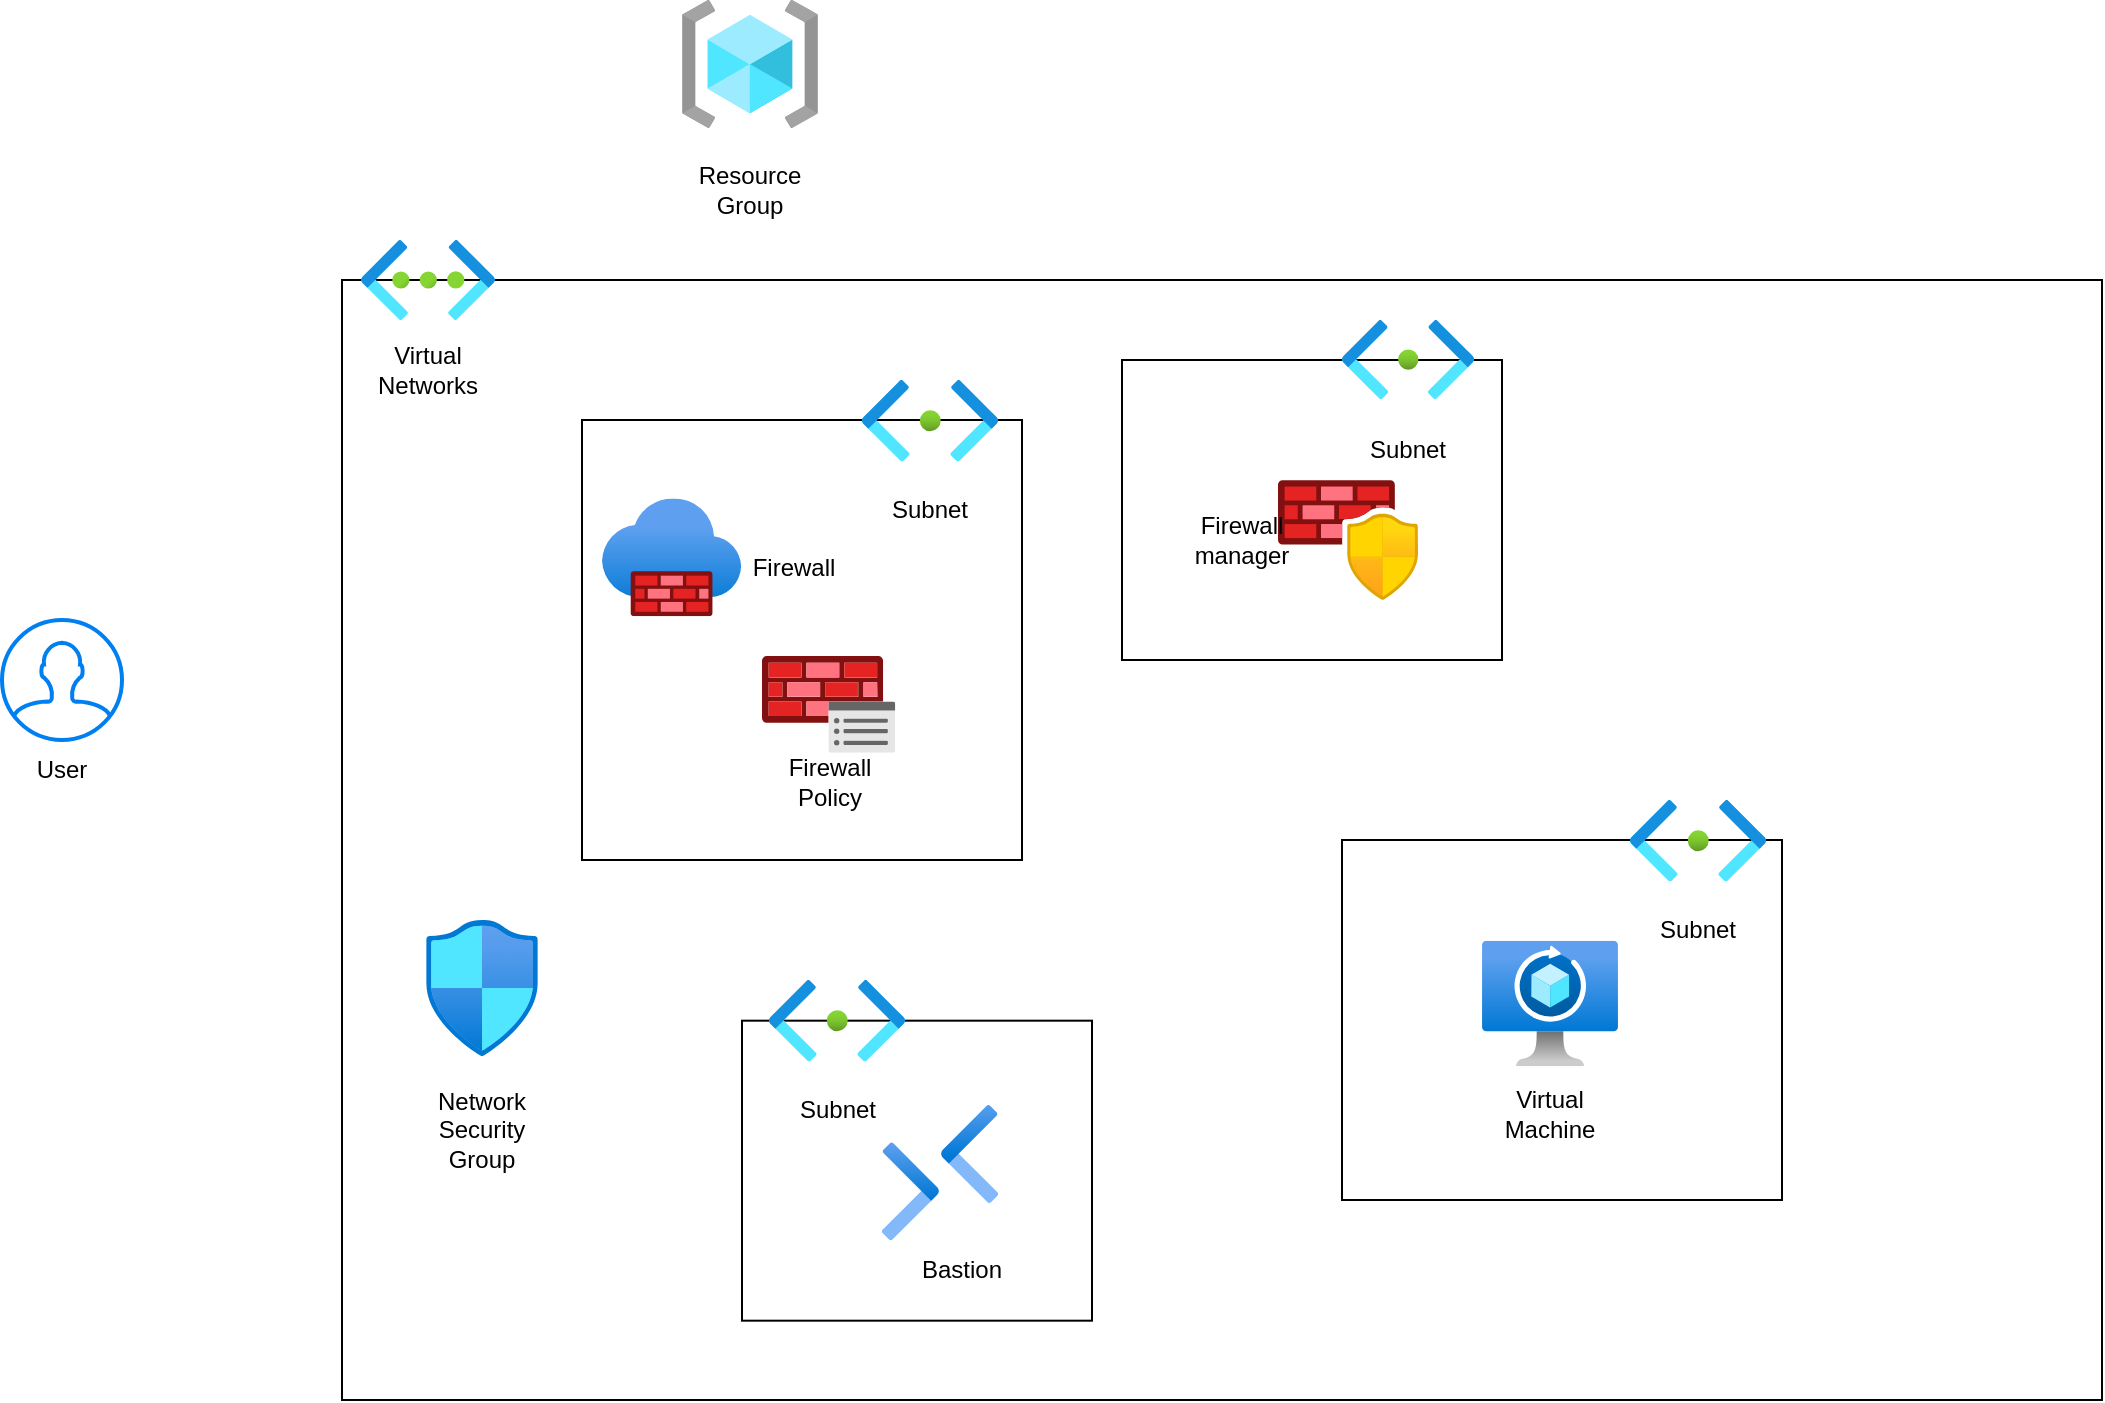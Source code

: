 <mxfile version="23.1.5" type="github">
  <diagram name="Page-1" id="rbhh-LLPLzyjg0o7bcGs">
    <mxGraphModel dx="2918" dy="1928" grid="1" gridSize="10" guides="1" tooltips="1" connect="1" arrows="1" fold="1" page="1" pageScale="1" pageWidth="850" pageHeight="1100" math="0" shadow="0">
      <root>
        <mxCell id="0" />
        <mxCell id="1" parent="0" />
        <mxCell id="xnxbj8NPCQGm7oIH2xkB-26" value="" style="group" vertex="1" connectable="0" parent="1">
          <mxGeometry x="210" y="-160" width="68" height="110" as="geometry" />
        </mxCell>
        <mxCell id="xnxbj8NPCQGm7oIH2xkB-9" value="" style="image;aspect=fixed;html=1;points=[];align=center;fontSize=12;image=img/lib/azure2/general/Resource_Groups.svg;" vertex="1" parent="xnxbj8NPCQGm7oIH2xkB-26">
          <mxGeometry width="68" height="64" as="geometry" />
        </mxCell>
        <mxCell id="xnxbj8NPCQGm7oIH2xkB-25" value="Resource Group" style="text;strokeColor=none;align=center;fillColor=none;html=1;verticalAlign=middle;whiteSpace=wrap;rounded=0;" vertex="1" parent="xnxbj8NPCQGm7oIH2xkB-26">
          <mxGeometry x="4" y="80" width="60" height="30" as="geometry" />
        </mxCell>
        <mxCell id="xnxbj8NPCQGm7oIH2xkB-27" value="" style="group" vertex="1" connectable="0" parent="1">
          <mxGeometry x="-130" y="150" width="60" height="90" as="geometry" />
        </mxCell>
        <mxCell id="xnxbj8NPCQGm7oIH2xkB-10" value="" style="html=1;verticalLabelPosition=bottom;align=center;labelBackgroundColor=#ffffff;verticalAlign=top;strokeWidth=2;strokeColor=#0080F0;shadow=0;dashed=0;shape=mxgraph.ios7.icons.user;container=0;" vertex="1" parent="xnxbj8NPCQGm7oIH2xkB-27">
          <mxGeometry width="60" height="60" as="geometry" />
        </mxCell>
        <mxCell id="xnxbj8NPCQGm7oIH2xkB-22" value="User" style="text;strokeColor=none;align=center;fillColor=none;html=1;verticalAlign=middle;whiteSpace=wrap;rounded=0;" vertex="1" parent="xnxbj8NPCQGm7oIH2xkB-27">
          <mxGeometry y="60" width="60" height="30" as="geometry" />
        </mxCell>
        <mxCell id="xnxbj8NPCQGm7oIH2xkB-72" value="" style="group" vertex="1" connectable="0" parent="1">
          <mxGeometry x="40" y="-40.0" width="880" height="580" as="geometry" />
        </mxCell>
        <mxCell id="xnxbj8NPCQGm7oIH2xkB-36" value="" style="rounded=0;whiteSpace=wrap;html=1;" vertex="1" parent="xnxbj8NPCQGm7oIH2xkB-72">
          <mxGeometry y="20.0" width="880" height="560" as="geometry" />
        </mxCell>
        <mxCell id="xnxbj8NPCQGm7oIH2xkB-12" value="" style="group" vertex="1" connectable="0" parent="xnxbj8NPCQGm7oIH2xkB-72">
          <mxGeometry x="9.5" width="67" height="79.64" as="geometry" />
        </mxCell>
        <mxCell id="xnxbj8NPCQGm7oIH2xkB-6" value="" style="image;aspect=fixed;html=1;points=[];align=center;fontSize=12;image=img/lib/azure2/networking/Virtual_Networks.svg;" vertex="1" parent="xnxbj8NPCQGm7oIH2xkB-12">
          <mxGeometry width="67" height="40" as="geometry" />
        </mxCell>
        <mxCell id="xnxbj8NPCQGm7oIH2xkB-11" value="Virtual Networks" style="text;strokeColor=none;align=center;fillColor=none;html=1;verticalAlign=middle;whiteSpace=wrap;rounded=0;" vertex="1" parent="xnxbj8NPCQGm7oIH2xkB-12">
          <mxGeometry x="3.5" y="49.64" width="60" height="30" as="geometry" />
        </mxCell>
        <mxCell id="xnxbj8NPCQGm7oIH2xkB-33" value="" style="group" vertex="1" connectable="0" parent="xnxbj8NPCQGm7oIH2xkB-72">
          <mxGeometry x="40" y="340" width="60" height="120" as="geometry" />
        </mxCell>
        <mxCell id="xnxbj8NPCQGm7oIH2xkB-5" value="" style="image;aspect=fixed;html=1;points=[];align=center;fontSize=12;image=img/lib/azure2/networking/Network_Security_Groups.svg;" vertex="1" parent="xnxbj8NPCQGm7oIH2xkB-33">
          <mxGeometry x="2" width="56.0" height="68" as="geometry" />
        </mxCell>
        <mxCell id="xnxbj8NPCQGm7oIH2xkB-32" value="Network Security Group" style="text;strokeColor=none;align=center;fillColor=none;html=1;verticalAlign=middle;whiteSpace=wrap;rounded=0;" vertex="1" parent="xnxbj8NPCQGm7oIH2xkB-33">
          <mxGeometry y="90" width="60" height="30" as="geometry" />
        </mxCell>
        <mxCell id="xnxbj8NPCQGm7oIH2xkB-54" value="" style="group" vertex="1" connectable="0" parent="xnxbj8NPCQGm7oIH2xkB-72">
          <mxGeometry x="200" y="370" width="175" height="170.34" as="geometry" />
        </mxCell>
        <mxCell id="xnxbj8NPCQGm7oIH2xkB-42" value="" style="rounded=0;whiteSpace=wrap;html=1;" vertex="1" parent="xnxbj8NPCQGm7oIH2xkB-54">
          <mxGeometry y="20.34" width="175" height="150" as="geometry" />
        </mxCell>
        <mxCell id="xnxbj8NPCQGm7oIH2xkB-24" value="" style="group" vertex="1" connectable="0" parent="xnxbj8NPCQGm7oIH2xkB-54">
          <mxGeometry x="70" y="62.34" width="70" height="98" as="geometry" />
        </mxCell>
        <mxCell id="xnxbj8NPCQGm7oIH2xkB-2" value="" style="image;aspect=fixed;html=1;points=[];align=center;fontSize=12;image=img/lib/azure2/networking/Bastions.svg;" vertex="1" parent="xnxbj8NPCQGm7oIH2xkB-24">
          <mxGeometry width="58.0" height="68" as="geometry" />
        </mxCell>
        <mxCell id="xnxbj8NPCQGm7oIH2xkB-23" value="Bastion" style="text;strokeColor=none;align=center;fillColor=none;html=1;verticalAlign=middle;whiteSpace=wrap;rounded=0;" vertex="1" parent="xnxbj8NPCQGm7oIH2xkB-24">
          <mxGeometry x="10" y="68" width="60" height="30" as="geometry" />
        </mxCell>
        <mxCell id="xnxbj8NPCQGm7oIH2xkB-43" value="" style="group" vertex="1" connectable="0" parent="xnxbj8NPCQGm7oIH2xkB-54">
          <mxGeometry x="13.5" width="68" height="80" as="geometry" />
        </mxCell>
        <mxCell id="xnxbj8NPCQGm7oIH2xkB-44" value="" style="image;aspect=fixed;html=1;points=[];align=center;fontSize=12;image=img/lib/azure2/networking/Subnet.svg;" vertex="1" parent="xnxbj8NPCQGm7oIH2xkB-43">
          <mxGeometry width="68" height="40.72" as="geometry" />
        </mxCell>
        <mxCell id="xnxbj8NPCQGm7oIH2xkB-45" value="Subnet" style="text;strokeColor=none;align=center;fillColor=none;html=1;verticalAlign=middle;whiteSpace=wrap;rounded=0;" vertex="1" parent="xnxbj8NPCQGm7oIH2xkB-43">
          <mxGeometry x="4" y="50" width="60" height="30" as="geometry" />
        </mxCell>
        <mxCell id="xnxbj8NPCQGm7oIH2xkB-57" value="" style="group" vertex="1" connectable="0" parent="xnxbj8NPCQGm7oIH2xkB-72">
          <mxGeometry x="120" y="70.0" width="237.66" height="260" as="geometry" />
        </mxCell>
        <mxCell id="xnxbj8NPCQGm7oIH2xkB-48" value="" style="whiteSpace=wrap;html=1;aspect=fixed;" vertex="1" parent="xnxbj8NPCQGm7oIH2xkB-57">
          <mxGeometry y="20" width="220" height="220" as="geometry" />
        </mxCell>
        <mxCell id="xnxbj8NPCQGm7oIH2xkB-49" value="" style="group" vertex="1" connectable="0" parent="xnxbj8NPCQGm7oIH2xkB-57">
          <mxGeometry x="10" y="24.83" width="227.66" height="235.17" as="geometry" />
        </mxCell>
        <mxCell id="xnxbj8NPCQGm7oIH2xkB-17" value="" style="group" vertex="1" connectable="0" parent="xnxbj8NPCQGm7oIH2xkB-49">
          <mxGeometry x="5.5" y="5.066" width="222.16" height="186.176" as="geometry" />
        </mxCell>
        <mxCell id="xnxbj8NPCQGm7oIH2xkB-16" value="Firewall" style="text;strokeColor=none;align=center;fillColor=none;html=1;verticalAlign=middle;whiteSpace=wrap;rounded=0;" vertex="1" parent="xnxbj8NPCQGm7oIH2xkB-17">
          <mxGeometry x="60.0" y="48.994" width="60.0" height="29.396" as="geometry" />
        </mxCell>
        <mxCell id="xnxbj8NPCQGm7oIH2xkB-3" value="" style="image;aspect=fixed;html=1;points=[];align=center;fontSize=12;image=img/lib/azure2/networking/Firewalls.svg;" vertex="1" parent="xnxbj8NPCQGm7oIH2xkB-49">
          <mxGeometry y="34.462" width="69.571" height="58.792" as="geometry" />
        </mxCell>
        <mxCell id="xnxbj8NPCQGm7oIH2xkB-4" value="" style="image;aspect=fixed;html=1;points=[];align=center;fontSize=12;image=img/lib/azure2/networking/Azure_Firewall_Policy.svg;" vertex="1" parent="xnxbj8NPCQGm7oIH2xkB-49">
          <mxGeometry x="80.0" y="113.185" width="66.632" height="48.327" as="geometry" />
        </mxCell>
        <mxCell id="xnxbj8NPCQGm7oIH2xkB-15" value="Firewall Policy" style="text;strokeColor=none;align=center;fillColor=none;html=1;verticalAlign=middle;whiteSpace=wrap;rounded=0;" vertex="1" parent="xnxbj8NPCQGm7oIH2xkB-49">
          <mxGeometry x="84.0" y="161.513" width="60.0" height="29.396" as="geometry" />
        </mxCell>
        <mxCell id="xnxbj8NPCQGm7oIH2xkB-51" value="" style="group" vertex="1" connectable="0" parent="xnxbj8NPCQGm7oIH2xkB-57">
          <mxGeometry x="140" width="68" height="80" as="geometry" />
        </mxCell>
        <mxCell id="xnxbj8NPCQGm7oIH2xkB-52" value="" style="image;aspect=fixed;html=1;points=[];align=center;fontSize=12;image=img/lib/azure2/networking/Subnet.svg;" vertex="1" parent="xnxbj8NPCQGm7oIH2xkB-51">
          <mxGeometry width="68" height="40.72" as="geometry" />
        </mxCell>
        <mxCell id="xnxbj8NPCQGm7oIH2xkB-53" value="Subnet" style="text;strokeColor=none;align=center;fillColor=none;html=1;verticalAlign=middle;whiteSpace=wrap;rounded=0;" vertex="1" parent="xnxbj8NPCQGm7oIH2xkB-51">
          <mxGeometry x="4" y="50" width="60" height="30" as="geometry" />
        </mxCell>
        <mxCell id="xnxbj8NPCQGm7oIH2xkB-58" value="" style="group" vertex="1" connectable="0" parent="xnxbj8NPCQGm7oIH2xkB-72">
          <mxGeometry x="500" y="280" width="220" height="200" as="geometry" />
        </mxCell>
        <mxCell id="xnxbj8NPCQGm7oIH2xkB-37" value="" style="rounded=0;whiteSpace=wrap;html=1;" vertex="1" parent="xnxbj8NPCQGm7oIH2xkB-58">
          <mxGeometry y="20" width="220" height="180" as="geometry" />
        </mxCell>
        <mxCell id="xnxbj8NPCQGm7oIH2xkB-14" value="" style="group" vertex="1" connectable="0" parent="xnxbj8NPCQGm7oIH2xkB-58">
          <mxGeometry x="144" width="68" height="80" as="geometry" />
        </mxCell>
        <mxCell id="xnxbj8NPCQGm7oIH2xkB-7" value="" style="image;aspect=fixed;html=1;points=[];align=center;fontSize=12;image=img/lib/azure2/networking/Subnet.svg;" vertex="1" parent="xnxbj8NPCQGm7oIH2xkB-14">
          <mxGeometry width="68" height="40.72" as="geometry" />
        </mxCell>
        <mxCell id="xnxbj8NPCQGm7oIH2xkB-13" value="Subnet" style="text;strokeColor=none;align=center;fillColor=none;html=1;verticalAlign=middle;whiteSpace=wrap;rounded=0;" vertex="1" parent="xnxbj8NPCQGm7oIH2xkB-14">
          <mxGeometry x="4" y="50" width="60" height="30" as="geometry" />
        </mxCell>
        <mxCell id="xnxbj8NPCQGm7oIH2xkB-31" value="" style="group" vertex="1" connectable="0" parent="xnxbj8NPCQGm7oIH2xkB-58">
          <mxGeometry x="70" y="70.34" width="68" height="102" as="geometry" />
        </mxCell>
        <mxCell id="xnxbj8NPCQGm7oIH2xkB-8" value="" style="image;aspect=fixed;html=1;points=[];align=center;fontSize=12;image=img/lib/azure2/networking/Spot_VM.svg;" vertex="1" parent="xnxbj8NPCQGm7oIH2xkB-31">
          <mxGeometry width="68" height="62.8" as="geometry" />
        </mxCell>
        <mxCell id="xnxbj8NPCQGm7oIH2xkB-30" value="Virtual Machine" style="text;strokeColor=none;align=center;fillColor=none;html=1;verticalAlign=middle;whiteSpace=wrap;rounded=0;" vertex="1" parent="xnxbj8NPCQGm7oIH2xkB-31">
          <mxGeometry x="4" y="72" width="60" height="30" as="geometry" />
        </mxCell>
        <mxCell id="xnxbj8NPCQGm7oIH2xkB-71" value="" style="group" vertex="1" connectable="0" parent="xnxbj8NPCQGm7oIH2xkB-72">
          <mxGeometry x="390" y="40.0" width="190" height="170" as="geometry" />
        </mxCell>
        <mxCell id="xnxbj8NPCQGm7oIH2xkB-62" value="" style="rounded=0;whiteSpace=wrap;html=1;" vertex="1" parent="xnxbj8NPCQGm7oIH2xkB-71">
          <mxGeometry y="20" width="190" height="150" as="geometry" />
        </mxCell>
        <mxCell id="xnxbj8NPCQGm7oIH2xkB-55" value="" style="group" vertex="1" connectable="0" parent="xnxbj8NPCQGm7oIH2xkB-71">
          <mxGeometry x="30" y="80" width="118" height="60" as="geometry" />
        </mxCell>
        <mxCell id="xnxbj8NPCQGm7oIH2xkB-39" value="" style="image;aspect=fixed;html=1;points=[];align=center;fontSize=12;image=img/lib/azure2/networking/Azure_Firewall_Manager.svg;" vertex="1" parent="xnxbj8NPCQGm7oIH2xkB-55">
          <mxGeometry x="48" width="70" height="60" as="geometry" />
        </mxCell>
        <mxCell id="xnxbj8NPCQGm7oIH2xkB-40" value="Firewall manager" style="text;strokeColor=none;align=center;fillColor=none;html=1;verticalAlign=middle;whiteSpace=wrap;rounded=0;" vertex="1" parent="xnxbj8NPCQGm7oIH2xkB-55">
          <mxGeometry y="15" width="60" height="30" as="geometry" />
        </mxCell>
        <mxCell id="xnxbj8NPCQGm7oIH2xkB-65" value="" style="group" vertex="1" connectable="0" parent="xnxbj8NPCQGm7oIH2xkB-71">
          <mxGeometry x="110" width="66" height="80" as="geometry" />
        </mxCell>
        <mxCell id="xnxbj8NPCQGm7oIH2xkB-66" value="" style="image;aspect=fixed;html=1;points=[];align=center;fontSize=12;image=img/lib/azure2/networking/Subnet.svg;" vertex="1" parent="xnxbj8NPCQGm7oIH2xkB-65">
          <mxGeometry width="66" height="39.522" as="geometry" />
        </mxCell>
        <mxCell id="xnxbj8NPCQGm7oIH2xkB-67" value="Subnet" style="text;strokeColor=none;align=center;fillColor=none;html=1;verticalAlign=middle;whiteSpace=wrap;rounded=0;" vertex="1" parent="xnxbj8NPCQGm7oIH2xkB-65">
          <mxGeometry x="3.882" y="50" width="58.235" height="30" as="geometry" />
        </mxCell>
      </root>
    </mxGraphModel>
  </diagram>
</mxfile>
